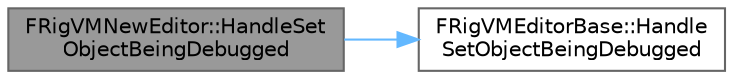 digraph "FRigVMNewEditor::HandleSetObjectBeingDebugged"
{
 // INTERACTIVE_SVG=YES
 // LATEX_PDF_SIZE
  bgcolor="transparent";
  edge [fontname=Helvetica,fontsize=10,labelfontname=Helvetica,labelfontsize=10];
  node [fontname=Helvetica,fontsize=10,shape=box,height=0.2,width=0.4];
  rankdir="LR";
  Node1 [id="Node000001",label="FRigVMNewEditor::HandleSet\lObjectBeingDebugged",height=0.2,width=0.4,color="gray40", fillcolor="grey60", style="filled", fontcolor="black",tooltip=" "];
  Node1 -> Node2 [id="edge1_Node000001_Node000002",color="steelblue1",style="solid",tooltip=" "];
  Node2 [id="Node000002",label="FRigVMEditorBase::Handle\lSetObjectBeingDebugged",height=0.2,width=0.4,color="grey40", fillcolor="white", style="filled",URL="$d0/dbd/classFRigVMEditorBase.html#a88d1623468c96a47f4e972155af21504",tooltip=" "];
}
